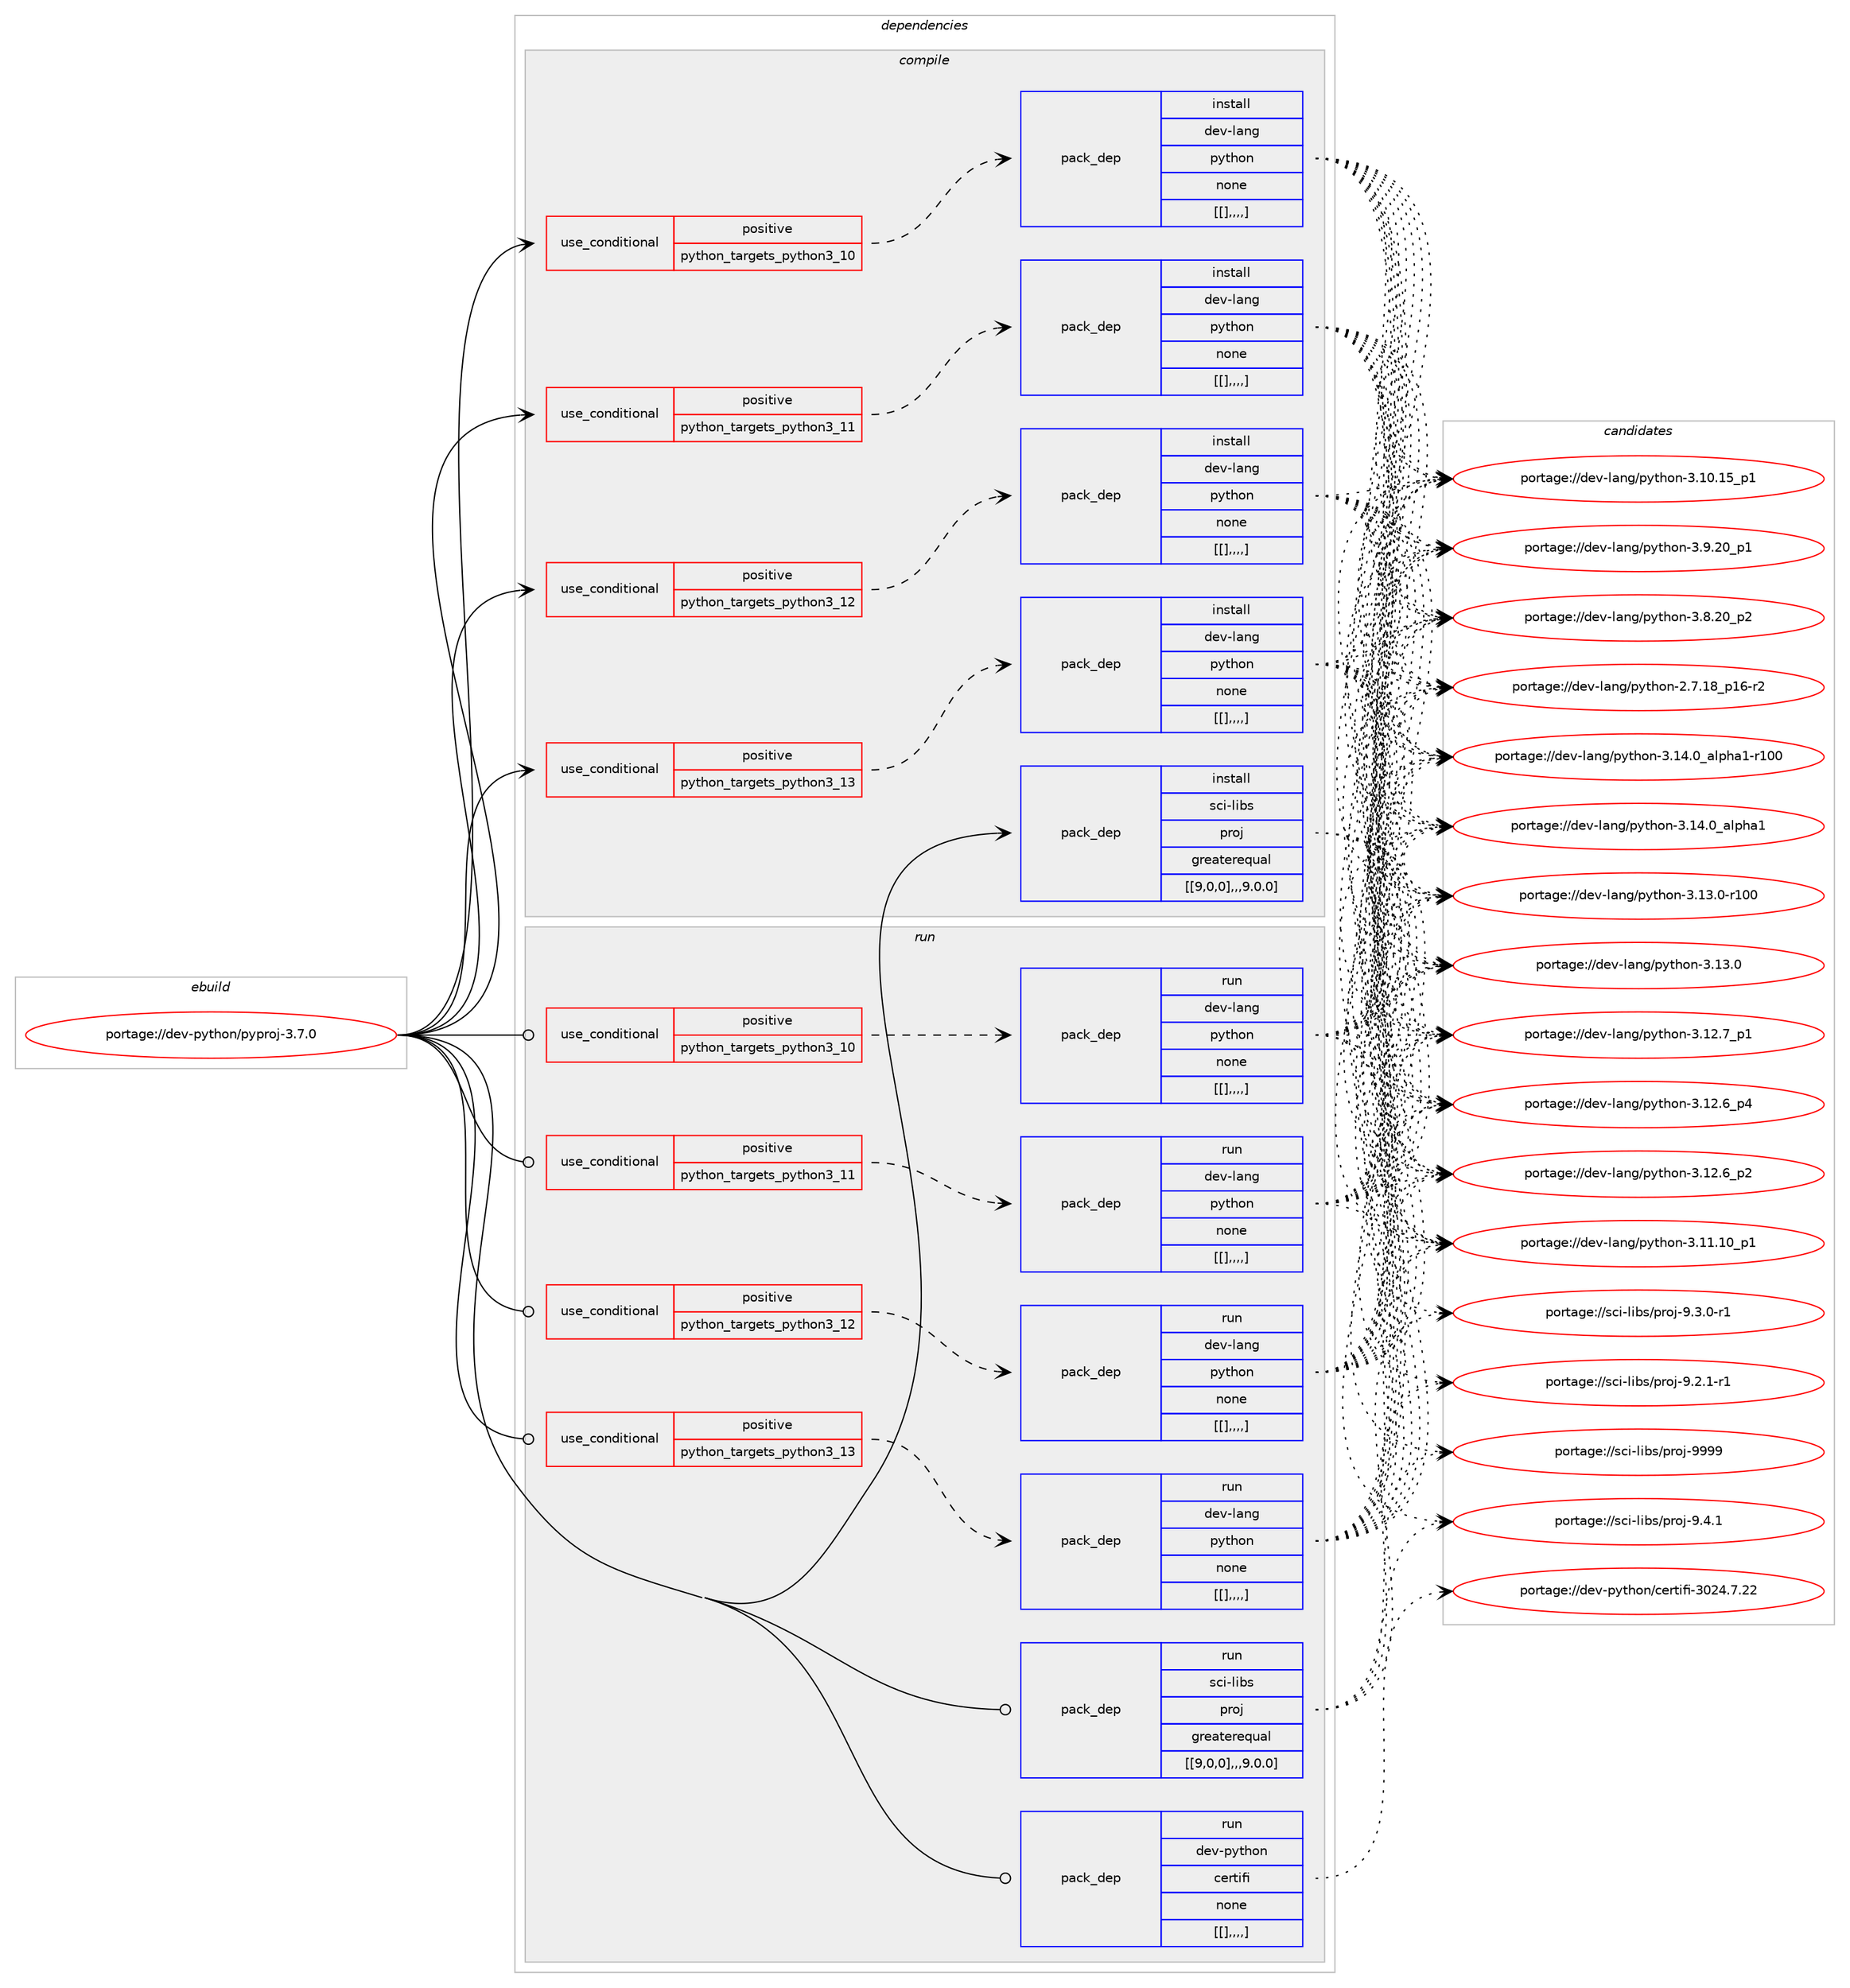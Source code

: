 digraph prolog {

# *************
# Graph options
# *************

newrank=true;
concentrate=true;
compound=true;
graph [rankdir=LR,fontname=Helvetica,fontsize=10,ranksep=1.5];#, ranksep=2.5, nodesep=0.2];
edge  [arrowhead=vee];
node  [fontname=Helvetica,fontsize=10];

# **********
# The ebuild
# **********

subgraph cluster_leftcol {
color=gray;
label=<<i>ebuild</i>>;
id [label="portage://dev-python/pyproj-3.7.0", color=red, width=4, href="../dev-python/pyproj-3.7.0.svg"];
}

# ****************
# The dependencies
# ****************

subgraph cluster_midcol {
color=gray;
label=<<i>dependencies</i>>;
subgraph cluster_compile {
fillcolor="#eeeeee";
style=filled;
label=<<i>compile</i>>;
subgraph cond39936 {
dependency164258 [label=<<TABLE BORDER="0" CELLBORDER="1" CELLSPACING="0" CELLPADDING="4"><TR><TD ROWSPAN="3" CELLPADDING="10">use_conditional</TD></TR><TR><TD>positive</TD></TR><TR><TD>python_targets_python3_10</TD></TR></TABLE>>, shape=none, color=red];
subgraph pack122962 {
dependency164281 [label=<<TABLE BORDER="0" CELLBORDER="1" CELLSPACING="0" CELLPADDING="4" WIDTH="220"><TR><TD ROWSPAN="6" CELLPADDING="30">pack_dep</TD></TR><TR><TD WIDTH="110">install</TD></TR><TR><TD>dev-lang</TD></TR><TR><TD>python</TD></TR><TR><TD>none</TD></TR><TR><TD>[[],,,,]</TD></TR></TABLE>>, shape=none, color=blue];
}
dependency164258:e -> dependency164281:w [weight=20,style="dashed",arrowhead="vee"];
}
id:e -> dependency164258:w [weight=20,style="solid",arrowhead="vee"];
subgraph cond39997 {
dependency164305 [label=<<TABLE BORDER="0" CELLBORDER="1" CELLSPACING="0" CELLPADDING="4"><TR><TD ROWSPAN="3" CELLPADDING="10">use_conditional</TD></TR><TR><TD>positive</TD></TR><TR><TD>python_targets_python3_11</TD></TR></TABLE>>, shape=none, color=red];
subgraph pack122977 {
dependency164307 [label=<<TABLE BORDER="0" CELLBORDER="1" CELLSPACING="0" CELLPADDING="4" WIDTH="220"><TR><TD ROWSPAN="6" CELLPADDING="30">pack_dep</TD></TR><TR><TD WIDTH="110">install</TD></TR><TR><TD>dev-lang</TD></TR><TR><TD>python</TD></TR><TR><TD>none</TD></TR><TR><TD>[[],,,,]</TD></TR></TABLE>>, shape=none, color=blue];
}
dependency164305:e -> dependency164307:w [weight=20,style="dashed",arrowhead="vee"];
}
id:e -> dependency164305:w [weight=20,style="solid",arrowhead="vee"];
subgraph cond40009 {
dependency164329 [label=<<TABLE BORDER="0" CELLBORDER="1" CELLSPACING="0" CELLPADDING="4"><TR><TD ROWSPAN="3" CELLPADDING="10">use_conditional</TD></TR><TR><TD>positive</TD></TR><TR><TD>python_targets_python3_12</TD></TR></TABLE>>, shape=none, color=red];
subgraph pack122998 {
dependency164350 [label=<<TABLE BORDER="0" CELLBORDER="1" CELLSPACING="0" CELLPADDING="4" WIDTH="220"><TR><TD ROWSPAN="6" CELLPADDING="30">pack_dep</TD></TR><TR><TD WIDTH="110">install</TD></TR><TR><TD>dev-lang</TD></TR><TR><TD>python</TD></TR><TR><TD>none</TD></TR><TR><TD>[[],,,,]</TD></TR></TABLE>>, shape=none, color=blue];
}
dependency164329:e -> dependency164350:w [weight=20,style="dashed",arrowhead="vee"];
}
id:e -> dependency164329:w [weight=20,style="solid",arrowhead="vee"];
subgraph cond40057 {
dependency164458 [label=<<TABLE BORDER="0" CELLBORDER="1" CELLSPACING="0" CELLPADDING="4"><TR><TD ROWSPAN="3" CELLPADDING="10">use_conditional</TD></TR><TR><TD>positive</TD></TR><TR><TD>python_targets_python3_13</TD></TR></TABLE>>, shape=none, color=red];
subgraph pack123059 {
dependency164462 [label=<<TABLE BORDER="0" CELLBORDER="1" CELLSPACING="0" CELLPADDING="4" WIDTH="220"><TR><TD ROWSPAN="6" CELLPADDING="30">pack_dep</TD></TR><TR><TD WIDTH="110">install</TD></TR><TR><TD>dev-lang</TD></TR><TR><TD>python</TD></TR><TR><TD>none</TD></TR><TR><TD>[[],,,,]</TD></TR></TABLE>>, shape=none, color=blue];
}
dependency164458:e -> dependency164462:w [weight=20,style="dashed",arrowhead="vee"];
}
id:e -> dependency164458:w [weight=20,style="solid",arrowhead="vee"];
subgraph pack123064 {
dependency164471 [label=<<TABLE BORDER="0" CELLBORDER="1" CELLSPACING="0" CELLPADDING="4" WIDTH="220"><TR><TD ROWSPAN="6" CELLPADDING="30">pack_dep</TD></TR><TR><TD WIDTH="110">install</TD></TR><TR><TD>sci-libs</TD></TR><TR><TD>proj</TD></TR><TR><TD>greaterequal</TD></TR><TR><TD>[[9,0,0],,,9.0.0]</TD></TR></TABLE>>, shape=none, color=blue];
}
id:e -> dependency164471:w [weight=20,style="solid",arrowhead="vee"];
}
subgraph cluster_compileandrun {
fillcolor="#eeeeee";
style=filled;
label=<<i>compile and run</i>>;
}
subgraph cluster_run {
fillcolor="#eeeeee";
style=filled;
label=<<i>run</i>>;
subgraph cond40084 {
dependency164480 [label=<<TABLE BORDER="0" CELLBORDER="1" CELLSPACING="0" CELLPADDING="4"><TR><TD ROWSPAN="3" CELLPADDING="10">use_conditional</TD></TR><TR><TD>positive</TD></TR><TR><TD>python_targets_python3_10</TD></TR></TABLE>>, shape=none, color=red];
subgraph pack123075 {
dependency164528 [label=<<TABLE BORDER="0" CELLBORDER="1" CELLSPACING="0" CELLPADDING="4" WIDTH="220"><TR><TD ROWSPAN="6" CELLPADDING="30">pack_dep</TD></TR><TR><TD WIDTH="110">run</TD></TR><TR><TD>dev-lang</TD></TR><TR><TD>python</TD></TR><TR><TD>none</TD></TR><TR><TD>[[],,,,]</TD></TR></TABLE>>, shape=none, color=blue];
}
dependency164480:e -> dependency164528:w [weight=20,style="dashed",arrowhead="vee"];
}
id:e -> dependency164480:w [weight=20,style="solid",arrowhead="odot"];
subgraph cond40110 {
dependency164555 [label=<<TABLE BORDER="0" CELLBORDER="1" CELLSPACING="0" CELLPADDING="4"><TR><TD ROWSPAN="3" CELLPADDING="10">use_conditional</TD></TR><TR><TD>positive</TD></TR><TR><TD>python_targets_python3_11</TD></TR></TABLE>>, shape=none, color=red];
subgraph pack123124 {
dependency164611 [label=<<TABLE BORDER="0" CELLBORDER="1" CELLSPACING="0" CELLPADDING="4" WIDTH="220"><TR><TD ROWSPAN="6" CELLPADDING="30">pack_dep</TD></TR><TR><TD WIDTH="110">run</TD></TR><TR><TD>dev-lang</TD></TR><TR><TD>python</TD></TR><TR><TD>none</TD></TR><TR><TD>[[],,,,]</TD></TR></TABLE>>, shape=none, color=blue];
}
dependency164555:e -> dependency164611:w [weight=20,style="dashed",arrowhead="vee"];
}
id:e -> dependency164555:w [weight=20,style="solid",arrowhead="odot"];
subgraph cond40138 {
dependency164617 [label=<<TABLE BORDER="0" CELLBORDER="1" CELLSPACING="0" CELLPADDING="4"><TR><TD ROWSPAN="3" CELLPADDING="10">use_conditional</TD></TR><TR><TD>positive</TD></TR><TR><TD>python_targets_python3_12</TD></TR></TABLE>>, shape=none, color=red];
subgraph pack123180 {
dependency164666 [label=<<TABLE BORDER="0" CELLBORDER="1" CELLSPACING="0" CELLPADDING="4" WIDTH="220"><TR><TD ROWSPAN="6" CELLPADDING="30">pack_dep</TD></TR><TR><TD WIDTH="110">run</TD></TR><TR><TD>dev-lang</TD></TR><TR><TD>python</TD></TR><TR><TD>none</TD></TR><TR><TD>[[],,,,]</TD></TR></TABLE>>, shape=none, color=blue];
}
dependency164617:e -> dependency164666:w [weight=20,style="dashed",arrowhead="vee"];
}
id:e -> dependency164617:w [weight=20,style="solid",arrowhead="odot"];
subgraph cond40160 {
dependency164674 [label=<<TABLE BORDER="0" CELLBORDER="1" CELLSPACING="0" CELLPADDING="4"><TR><TD ROWSPAN="3" CELLPADDING="10">use_conditional</TD></TR><TR><TD>positive</TD></TR><TR><TD>python_targets_python3_13</TD></TR></TABLE>>, shape=none, color=red];
subgraph pack123188 {
dependency164680 [label=<<TABLE BORDER="0" CELLBORDER="1" CELLSPACING="0" CELLPADDING="4" WIDTH="220"><TR><TD ROWSPAN="6" CELLPADDING="30">pack_dep</TD></TR><TR><TD WIDTH="110">run</TD></TR><TR><TD>dev-lang</TD></TR><TR><TD>python</TD></TR><TR><TD>none</TD></TR><TR><TD>[[],,,,]</TD></TR></TABLE>>, shape=none, color=blue];
}
dependency164674:e -> dependency164680:w [weight=20,style="dashed",arrowhead="vee"];
}
id:e -> dependency164674:w [weight=20,style="solid",arrowhead="odot"];
subgraph pack123226 {
dependency164736 [label=<<TABLE BORDER="0" CELLBORDER="1" CELLSPACING="0" CELLPADDING="4" WIDTH="220"><TR><TD ROWSPAN="6" CELLPADDING="30">pack_dep</TD></TR><TR><TD WIDTH="110">run</TD></TR><TR><TD>dev-python</TD></TR><TR><TD>certifi</TD></TR><TR><TD>none</TD></TR><TR><TD>[[],,,,]</TD></TR></TABLE>>, shape=none, color=blue];
}
id:e -> dependency164736:w [weight=20,style="solid",arrowhead="odot"];
subgraph pack123239 {
dependency164758 [label=<<TABLE BORDER="0" CELLBORDER="1" CELLSPACING="0" CELLPADDING="4" WIDTH="220"><TR><TD ROWSPAN="6" CELLPADDING="30">pack_dep</TD></TR><TR><TD WIDTH="110">run</TD></TR><TR><TD>sci-libs</TD></TR><TR><TD>proj</TD></TR><TR><TD>greaterequal</TD></TR><TR><TD>[[9,0,0],,,9.0.0]</TD></TR></TABLE>>, shape=none, color=blue];
}
id:e -> dependency164758:w [weight=20,style="solid",arrowhead="odot"];
}
}

# **************
# The candidates
# **************

subgraph cluster_choices {
rank=same;
color=gray;
label=<<i>candidates</i>>;

subgraph choice122904 {
color=black;
nodesep=1;
choice100101118451089711010347112121116104111110455146495246489597108112104974945114494848 [label="portage://dev-lang/python-3.14.0_alpha1-r100", color=red, width=4,href="../dev-lang/python-3.14.0_alpha1-r100.svg"];
choice1001011184510897110103471121211161041111104551464952464895971081121049749 [label="portage://dev-lang/python-3.14.0_alpha1", color=red, width=4,href="../dev-lang/python-3.14.0_alpha1.svg"];
choice1001011184510897110103471121211161041111104551464951464845114494848 [label="portage://dev-lang/python-3.13.0-r100", color=red, width=4,href="../dev-lang/python-3.13.0-r100.svg"];
choice10010111845108971101034711212111610411111045514649514648 [label="portage://dev-lang/python-3.13.0", color=red, width=4,href="../dev-lang/python-3.13.0.svg"];
choice100101118451089711010347112121116104111110455146495046559511249 [label="portage://dev-lang/python-3.12.7_p1", color=red, width=4,href="../dev-lang/python-3.12.7_p1.svg"];
choice100101118451089711010347112121116104111110455146495046549511252 [label="portage://dev-lang/python-3.12.6_p4", color=red, width=4,href="../dev-lang/python-3.12.6_p4.svg"];
choice100101118451089711010347112121116104111110455146495046549511250 [label="portage://dev-lang/python-3.12.6_p2", color=red, width=4,href="../dev-lang/python-3.12.6_p2.svg"];
choice10010111845108971101034711212111610411111045514649494649489511249 [label="portage://dev-lang/python-3.11.10_p1", color=red, width=4,href="../dev-lang/python-3.11.10_p1.svg"];
choice10010111845108971101034711212111610411111045514649484649539511249 [label="portage://dev-lang/python-3.10.15_p1", color=red, width=4,href="../dev-lang/python-3.10.15_p1.svg"];
choice100101118451089711010347112121116104111110455146574650489511249 [label="portage://dev-lang/python-3.9.20_p1", color=red, width=4,href="../dev-lang/python-3.9.20_p1.svg"];
choice100101118451089711010347112121116104111110455146564650489511250 [label="portage://dev-lang/python-3.8.20_p2", color=red, width=4,href="../dev-lang/python-3.8.20_p2.svg"];
choice100101118451089711010347112121116104111110455046554649569511249544511450 [label="portage://dev-lang/python-2.7.18_p16-r2", color=red, width=4,href="../dev-lang/python-2.7.18_p16-r2.svg"];
dependency164281:e -> choice100101118451089711010347112121116104111110455146495246489597108112104974945114494848:w [style=dotted,weight="100"];
dependency164281:e -> choice1001011184510897110103471121211161041111104551464952464895971081121049749:w [style=dotted,weight="100"];
dependency164281:e -> choice1001011184510897110103471121211161041111104551464951464845114494848:w [style=dotted,weight="100"];
dependency164281:e -> choice10010111845108971101034711212111610411111045514649514648:w [style=dotted,weight="100"];
dependency164281:e -> choice100101118451089711010347112121116104111110455146495046559511249:w [style=dotted,weight="100"];
dependency164281:e -> choice100101118451089711010347112121116104111110455146495046549511252:w [style=dotted,weight="100"];
dependency164281:e -> choice100101118451089711010347112121116104111110455146495046549511250:w [style=dotted,weight="100"];
dependency164281:e -> choice10010111845108971101034711212111610411111045514649494649489511249:w [style=dotted,weight="100"];
dependency164281:e -> choice10010111845108971101034711212111610411111045514649484649539511249:w [style=dotted,weight="100"];
dependency164281:e -> choice100101118451089711010347112121116104111110455146574650489511249:w [style=dotted,weight="100"];
dependency164281:e -> choice100101118451089711010347112121116104111110455146564650489511250:w [style=dotted,weight="100"];
dependency164281:e -> choice100101118451089711010347112121116104111110455046554649569511249544511450:w [style=dotted,weight="100"];
}
subgraph choice122933 {
color=black;
nodesep=1;
choice100101118451089711010347112121116104111110455146495246489597108112104974945114494848 [label="portage://dev-lang/python-3.14.0_alpha1-r100", color=red, width=4,href="../dev-lang/python-3.14.0_alpha1-r100.svg"];
choice1001011184510897110103471121211161041111104551464952464895971081121049749 [label="portage://dev-lang/python-3.14.0_alpha1", color=red, width=4,href="../dev-lang/python-3.14.0_alpha1.svg"];
choice1001011184510897110103471121211161041111104551464951464845114494848 [label="portage://dev-lang/python-3.13.0-r100", color=red, width=4,href="../dev-lang/python-3.13.0-r100.svg"];
choice10010111845108971101034711212111610411111045514649514648 [label="portage://dev-lang/python-3.13.0", color=red, width=4,href="../dev-lang/python-3.13.0.svg"];
choice100101118451089711010347112121116104111110455146495046559511249 [label="portage://dev-lang/python-3.12.7_p1", color=red, width=4,href="../dev-lang/python-3.12.7_p1.svg"];
choice100101118451089711010347112121116104111110455146495046549511252 [label="portage://dev-lang/python-3.12.6_p4", color=red, width=4,href="../dev-lang/python-3.12.6_p4.svg"];
choice100101118451089711010347112121116104111110455146495046549511250 [label="portage://dev-lang/python-3.12.6_p2", color=red, width=4,href="../dev-lang/python-3.12.6_p2.svg"];
choice10010111845108971101034711212111610411111045514649494649489511249 [label="portage://dev-lang/python-3.11.10_p1", color=red, width=4,href="../dev-lang/python-3.11.10_p1.svg"];
choice10010111845108971101034711212111610411111045514649484649539511249 [label="portage://dev-lang/python-3.10.15_p1", color=red, width=4,href="../dev-lang/python-3.10.15_p1.svg"];
choice100101118451089711010347112121116104111110455146574650489511249 [label="portage://dev-lang/python-3.9.20_p1", color=red, width=4,href="../dev-lang/python-3.9.20_p1.svg"];
choice100101118451089711010347112121116104111110455146564650489511250 [label="portage://dev-lang/python-3.8.20_p2", color=red, width=4,href="../dev-lang/python-3.8.20_p2.svg"];
choice100101118451089711010347112121116104111110455046554649569511249544511450 [label="portage://dev-lang/python-2.7.18_p16-r2", color=red, width=4,href="../dev-lang/python-2.7.18_p16-r2.svg"];
dependency164307:e -> choice100101118451089711010347112121116104111110455146495246489597108112104974945114494848:w [style=dotted,weight="100"];
dependency164307:e -> choice1001011184510897110103471121211161041111104551464952464895971081121049749:w [style=dotted,weight="100"];
dependency164307:e -> choice1001011184510897110103471121211161041111104551464951464845114494848:w [style=dotted,weight="100"];
dependency164307:e -> choice10010111845108971101034711212111610411111045514649514648:w [style=dotted,weight="100"];
dependency164307:e -> choice100101118451089711010347112121116104111110455146495046559511249:w [style=dotted,weight="100"];
dependency164307:e -> choice100101118451089711010347112121116104111110455146495046549511252:w [style=dotted,weight="100"];
dependency164307:e -> choice100101118451089711010347112121116104111110455146495046549511250:w [style=dotted,weight="100"];
dependency164307:e -> choice10010111845108971101034711212111610411111045514649494649489511249:w [style=dotted,weight="100"];
dependency164307:e -> choice10010111845108971101034711212111610411111045514649484649539511249:w [style=dotted,weight="100"];
dependency164307:e -> choice100101118451089711010347112121116104111110455146574650489511249:w [style=dotted,weight="100"];
dependency164307:e -> choice100101118451089711010347112121116104111110455146564650489511250:w [style=dotted,weight="100"];
dependency164307:e -> choice100101118451089711010347112121116104111110455046554649569511249544511450:w [style=dotted,weight="100"];
}
subgraph choice122973 {
color=black;
nodesep=1;
choice100101118451089711010347112121116104111110455146495246489597108112104974945114494848 [label="portage://dev-lang/python-3.14.0_alpha1-r100", color=red, width=4,href="../dev-lang/python-3.14.0_alpha1-r100.svg"];
choice1001011184510897110103471121211161041111104551464952464895971081121049749 [label="portage://dev-lang/python-3.14.0_alpha1", color=red, width=4,href="../dev-lang/python-3.14.0_alpha1.svg"];
choice1001011184510897110103471121211161041111104551464951464845114494848 [label="portage://dev-lang/python-3.13.0-r100", color=red, width=4,href="../dev-lang/python-3.13.0-r100.svg"];
choice10010111845108971101034711212111610411111045514649514648 [label="portage://dev-lang/python-3.13.0", color=red, width=4,href="../dev-lang/python-3.13.0.svg"];
choice100101118451089711010347112121116104111110455146495046559511249 [label="portage://dev-lang/python-3.12.7_p1", color=red, width=4,href="../dev-lang/python-3.12.7_p1.svg"];
choice100101118451089711010347112121116104111110455146495046549511252 [label="portage://dev-lang/python-3.12.6_p4", color=red, width=4,href="../dev-lang/python-3.12.6_p4.svg"];
choice100101118451089711010347112121116104111110455146495046549511250 [label="portage://dev-lang/python-3.12.6_p2", color=red, width=4,href="../dev-lang/python-3.12.6_p2.svg"];
choice10010111845108971101034711212111610411111045514649494649489511249 [label="portage://dev-lang/python-3.11.10_p1", color=red, width=4,href="../dev-lang/python-3.11.10_p1.svg"];
choice10010111845108971101034711212111610411111045514649484649539511249 [label="portage://dev-lang/python-3.10.15_p1", color=red, width=4,href="../dev-lang/python-3.10.15_p1.svg"];
choice100101118451089711010347112121116104111110455146574650489511249 [label="portage://dev-lang/python-3.9.20_p1", color=red, width=4,href="../dev-lang/python-3.9.20_p1.svg"];
choice100101118451089711010347112121116104111110455146564650489511250 [label="portage://dev-lang/python-3.8.20_p2", color=red, width=4,href="../dev-lang/python-3.8.20_p2.svg"];
choice100101118451089711010347112121116104111110455046554649569511249544511450 [label="portage://dev-lang/python-2.7.18_p16-r2", color=red, width=4,href="../dev-lang/python-2.7.18_p16-r2.svg"];
dependency164350:e -> choice100101118451089711010347112121116104111110455146495246489597108112104974945114494848:w [style=dotted,weight="100"];
dependency164350:e -> choice1001011184510897110103471121211161041111104551464952464895971081121049749:w [style=dotted,weight="100"];
dependency164350:e -> choice1001011184510897110103471121211161041111104551464951464845114494848:w [style=dotted,weight="100"];
dependency164350:e -> choice10010111845108971101034711212111610411111045514649514648:w [style=dotted,weight="100"];
dependency164350:e -> choice100101118451089711010347112121116104111110455146495046559511249:w [style=dotted,weight="100"];
dependency164350:e -> choice100101118451089711010347112121116104111110455146495046549511252:w [style=dotted,weight="100"];
dependency164350:e -> choice100101118451089711010347112121116104111110455146495046549511250:w [style=dotted,weight="100"];
dependency164350:e -> choice10010111845108971101034711212111610411111045514649494649489511249:w [style=dotted,weight="100"];
dependency164350:e -> choice10010111845108971101034711212111610411111045514649484649539511249:w [style=dotted,weight="100"];
dependency164350:e -> choice100101118451089711010347112121116104111110455146574650489511249:w [style=dotted,weight="100"];
dependency164350:e -> choice100101118451089711010347112121116104111110455146564650489511250:w [style=dotted,weight="100"];
dependency164350:e -> choice100101118451089711010347112121116104111110455046554649569511249544511450:w [style=dotted,weight="100"];
}
subgraph choice122988 {
color=black;
nodesep=1;
choice100101118451089711010347112121116104111110455146495246489597108112104974945114494848 [label="portage://dev-lang/python-3.14.0_alpha1-r100", color=red, width=4,href="../dev-lang/python-3.14.0_alpha1-r100.svg"];
choice1001011184510897110103471121211161041111104551464952464895971081121049749 [label="portage://dev-lang/python-3.14.0_alpha1", color=red, width=4,href="../dev-lang/python-3.14.0_alpha1.svg"];
choice1001011184510897110103471121211161041111104551464951464845114494848 [label="portage://dev-lang/python-3.13.0-r100", color=red, width=4,href="../dev-lang/python-3.13.0-r100.svg"];
choice10010111845108971101034711212111610411111045514649514648 [label="portage://dev-lang/python-3.13.0", color=red, width=4,href="../dev-lang/python-3.13.0.svg"];
choice100101118451089711010347112121116104111110455146495046559511249 [label="portage://dev-lang/python-3.12.7_p1", color=red, width=4,href="../dev-lang/python-3.12.7_p1.svg"];
choice100101118451089711010347112121116104111110455146495046549511252 [label="portage://dev-lang/python-3.12.6_p4", color=red, width=4,href="../dev-lang/python-3.12.6_p4.svg"];
choice100101118451089711010347112121116104111110455146495046549511250 [label="portage://dev-lang/python-3.12.6_p2", color=red, width=4,href="../dev-lang/python-3.12.6_p2.svg"];
choice10010111845108971101034711212111610411111045514649494649489511249 [label="portage://dev-lang/python-3.11.10_p1", color=red, width=4,href="../dev-lang/python-3.11.10_p1.svg"];
choice10010111845108971101034711212111610411111045514649484649539511249 [label="portage://dev-lang/python-3.10.15_p1", color=red, width=4,href="../dev-lang/python-3.10.15_p1.svg"];
choice100101118451089711010347112121116104111110455146574650489511249 [label="portage://dev-lang/python-3.9.20_p1", color=red, width=4,href="../dev-lang/python-3.9.20_p1.svg"];
choice100101118451089711010347112121116104111110455146564650489511250 [label="portage://dev-lang/python-3.8.20_p2", color=red, width=4,href="../dev-lang/python-3.8.20_p2.svg"];
choice100101118451089711010347112121116104111110455046554649569511249544511450 [label="portage://dev-lang/python-2.7.18_p16-r2", color=red, width=4,href="../dev-lang/python-2.7.18_p16-r2.svg"];
dependency164462:e -> choice100101118451089711010347112121116104111110455146495246489597108112104974945114494848:w [style=dotted,weight="100"];
dependency164462:e -> choice1001011184510897110103471121211161041111104551464952464895971081121049749:w [style=dotted,weight="100"];
dependency164462:e -> choice1001011184510897110103471121211161041111104551464951464845114494848:w [style=dotted,weight="100"];
dependency164462:e -> choice10010111845108971101034711212111610411111045514649514648:w [style=dotted,weight="100"];
dependency164462:e -> choice100101118451089711010347112121116104111110455146495046559511249:w [style=dotted,weight="100"];
dependency164462:e -> choice100101118451089711010347112121116104111110455146495046549511252:w [style=dotted,weight="100"];
dependency164462:e -> choice100101118451089711010347112121116104111110455146495046549511250:w [style=dotted,weight="100"];
dependency164462:e -> choice10010111845108971101034711212111610411111045514649494649489511249:w [style=dotted,weight="100"];
dependency164462:e -> choice10010111845108971101034711212111610411111045514649484649539511249:w [style=dotted,weight="100"];
dependency164462:e -> choice100101118451089711010347112121116104111110455146574650489511249:w [style=dotted,weight="100"];
dependency164462:e -> choice100101118451089711010347112121116104111110455146564650489511250:w [style=dotted,weight="100"];
dependency164462:e -> choice100101118451089711010347112121116104111110455046554649569511249544511450:w [style=dotted,weight="100"];
}
subgraph choice123001 {
color=black;
nodesep=1;
choice115991054510810598115471121141111064557575757 [label="portage://sci-libs/proj-9999", color=red, width=4,href="../sci-libs/proj-9999.svg"];
choice11599105451081059811547112114111106455746524649 [label="portage://sci-libs/proj-9.4.1", color=red, width=4,href="../sci-libs/proj-9.4.1.svg"];
choice115991054510810598115471121141111064557465146484511449 [label="portage://sci-libs/proj-9.3.0-r1", color=red, width=4,href="../sci-libs/proj-9.3.0-r1.svg"];
choice115991054510810598115471121141111064557465046494511449 [label="portage://sci-libs/proj-9.2.1-r1", color=red, width=4,href="../sci-libs/proj-9.2.1-r1.svg"];
dependency164471:e -> choice115991054510810598115471121141111064557575757:w [style=dotted,weight="100"];
dependency164471:e -> choice11599105451081059811547112114111106455746524649:w [style=dotted,weight="100"];
dependency164471:e -> choice115991054510810598115471121141111064557465146484511449:w [style=dotted,weight="100"];
dependency164471:e -> choice115991054510810598115471121141111064557465046494511449:w [style=dotted,weight="100"];
}
subgraph choice123006 {
color=black;
nodesep=1;
choice100101118451089711010347112121116104111110455146495246489597108112104974945114494848 [label="portage://dev-lang/python-3.14.0_alpha1-r100", color=red, width=4,href="../dev-lang/python-3.14.0_alpha1-r100.svg"];
choice1001011184510897110103471121211161041111104551464952464895971081121049749 [label="portage://dev-lang/python-3.14.0_alpha1", color=red, width=4,href="../dev-lang/python-3.14.0_alpha1.svg"];
choice1001011184510897110103471121211161041111104551464951464845114494848 [label="portage://dev-lang/python-3.13.0-r100", color=red, width=4,href="../dev-lang/python-3.13.0-r100.svg"];
choice10010111845108971101034711212111610411111045514649514648 [label="portage://dev-lang/python-3.13.0", color=red, width=4,href="../dev-lang/python-3.13.0.svg"];
choice100101118451089711010347112121116104111110455146495046559511249 [label="portage://dev-lang/python-3.12.7_p1", color=red, width=4,href="../dev-lang/python-3.12.7_p1.svg"];
choice100101118451089711010347112121116104111110455146495046549511252 [label="portage://dev-lang/python-3.12.6_p4", color=red, width=4,href="../dev-lang/python-3.12.6_p4.svg"];
choice100101118451089711010347112121116104111110455146495046549511250 [label="portage://dev-lang/python-3.12.6_p2", color=red, width=4,href="../dev-lang/python-3.12.6_p2.svg"];
choice10010111845108971101034711212111610411111045514649494649489511249 [label="portage://dev-lang/python-3.11.10_p1", color=red, width=4,href="../dev-lang/python-3.11.10_p1.svg"];
choice10010111845108971101034711212111610411111045514649484649539511249 [label="portage://dev-lang/python-3.10.15_p1", color=red, width=4,href="../dev-lang/python-3.10.15_p1.svg"];
choice100101118451089711010347112121116104111110455146574650489511249 [label="portage://dev-lang/python-3.9.20_p1", color=red, width=4,href="../dev-lang/python-3.9.20_p1.svg"];
choice100101118451089711010347112121116104111110455146564650489511250 [label="portage://dev-lang/python-3.8.20_p2", color=red, width=4,href="../dev-lang/python-3.8.20_p2.svg"];
choice100101118451089711010347112121116104111110455046554649569511249544511450 [label="portage://dev-lang/python-2.7.18_p16-r2", color=red, width=4,href="../dev-lang/python-2.7.18_p16-r2.svg"];
dependency164528:e -> choice100101118451089711010347112121116104111110455146495246489597108112104974945114494848:w [style=dotted,weight="100"];
dependency164528:e -> choice1001011184510897110103471121211161041111104551464952464895971081121049749:w [style=dotted,weight="100"];
dependency164528:e -> choice1001011184510897110103471121211161041111104551464951464845114494848:w [style=dotted,weight="100"];
dependency164528:e -> choice10010111845108971101034711212111610411111045514649514648:w [style=dotted,weight="100"];
dependency164528:e -> choice100101118451089711010347112121116104111110455146495046559511249:w [style=dotted,weight="100"];
dependency164528:e -> choice100101118451089711010347112121116104111110455146495046549511252:w [style=dotted,weight="100"];
dependency164528:e -> choice100101118451089711010347112121116104111110455146495046549511250:w [style=dotted,weight="100"];
dependency164528:e -> choice10010111845108971101034711212111610411111045514649494649489511249:w [style=dotted,weight="100"];
dependency164528:e -> choice10010111845108971101034711212111610411111045514649484649539511249:w [style=dotted,weight="100"];
dependency164528:e -> choice100101118451089711010347112121116104111110455146574650489511249:w [style=dotted,weight="100"];
dependency164528:e -> choice100101118451089711010347112121116104111110455146564650489511250:w [style=dotted,weight="100"];
dependency164528:e -> choice100101118451089711010347112121116104111110455046554649569511249544511450:w [style=dotted,weight="100"];
}
subgraph choice123017 {
color=black;
nodesep=1;
choice100101118451089711010347112121116104111110455146495246489597108112104974945114494848 [label="portage://dev-lang/python-3.14.0_alpha1-r100", color=red, width=4,href="../dev-lang/python-3.14.0_alpha1-r100.svg"];
choice1001011184510897110103471121211161041111104551464952464895971081121049749 [label="portage://dev-lang/python-3.14.0_alpha1", color=red, width=4,href="../dev-lang/python-3.14.0_alpha1.svg"];
choice1001011184510897110103471121211161041111104551464951464845114494848 [label="portage://dev-lang/python-3.13.0-r100", color=red, width=4,href="../dev-lang/python-3.13.0-r100.svg"];
choice10010111845108971101034711212111610411111045514649514648 [label="portage://dev-lang/python-3.13.0", color=red, width=4,href="../dev-lang/python-3.13.0.svg"];
choice100101118451089711010347112121116104111110455146495046559511249 [label="portage://dev-lang/python-3.12.7_p1", color=red, width=4,href="../dev-lang/python-3.12.7_p1.svg"];
choice100101118451089711010347112121116104111110455146495046549511252 [label="portage://dev-lang/python-3.12.6_p4", color=red, width=4,href="../dev-lang/python-3.12.6_p4.svg"];
choice100101118451089711010347112121116104111110455146495046549511250 [label="portage://dev-lang/python-3.12.6_p2", color=red, width=4,href="../dev-lang/python-3.12.6_p2.svg"];
choice10010111845108971101034711212111610411111045514649494649489511249 [label="portage://dev-lang/python-3.11.10_p1", color=red, width=4,href="../dev-lang/python-3.11.10_p1.svg"];
choice10010111845108971101034711212111610411111045514649484649539511249 [label="portage://dev-lang/python-3.10.15_p1", color=red, width=4,href="../dev-lang/python-3.10.15_p1.svg"];
choice100101118451089711010347112121116104111110455146574650489511249 [label="portage://dev-lang/python-3.9.20_p1", color=red, width=4,href="../dev-lang/python-3.9.20_p1.svg"];
choice100101118451089711010347112121116104111110455146564650489511250 [label="portage://dev-lang/python-3.8.20_p2", color=red, width=4,href="../dev-lang/python-3.8.20_p2.svg"];
choice100101118451089711010347112121116104111110455046554649569511249544511450 [label="portage://dev-lang/python-2.7.18_p16-r2", color=red, width=4,href="../dev-lang/python-2.7.18_p16-r2.svg"];
dependency164611:e -> choice100101118451089711010347112121116104111110455146495246489597108112104974945114494848:w [style=dotted,weight="100"];
dependency164611:e -> choice1001011184510897110103471121211161041111104551464952464895971081121049749:w [style=dotted,weight="100"];
dependency164611:e -> choice1001011184510897110103471121211161041111104551464951464845114494848:w [style=dotted,weight="100"];
dependency164611:e -> choice10010111845108971101034711212111610411111045514649514648:w [style=dotted,weight="100"];
dependency164611:e -> choice100101118451089711010347112121116104111110455146495046559511249:w [style=dotted,weight="100"];
dependency164611:e -> choice100101118451089711010347112121116104111110455146495046549511252:w [style=dotted,weight="100"];
dependency164611:e -> choice100101118451089711010347112121116104111110455146495046549511250:w [style=dotted,weight="100"];
dependency164611:e -> choice10010111845108971101034711212111610411111045514649494649489511249:w [style=dotted,weight="100"];
dependency164611:e -> choice10010111845108971101034711212111610411111045514649484649539511249:w [style=dotted,weight="100"];
dependency164611:e -> choice100101118451089711010347112121116104111110455146574650489511249:w [style=dotted,weight="100"];
dependency164611:e -> choice100101118451089711010347112121116104111110455146564650489511250:w [style=dotted,weight="100"];
dependency164611:e -> choice100101118451089711010347112121116104111110455046554649569511249544511450:w [style=dotted,weight="100"];
}
subgraph choice123025 {
color=black;
nodesep=1;
choice100101118451089711010347112121116104111110455146495246489597108112104974945114494848 [label="portage://dev-lang/python-3.14.0_alpha1-r100", color=red, width=4,href="../dev-lang/python-3.14.0_alpha1-r100.svg"];
choice1001011184510897110103471121211161041111104551464952464895971081121049749 [label="portage://dev-lang/python-3.14.0_alpha1", color=red, width=4,href="../dev-lang/python-3.14.0_alpha1.svg"];
choice1001011184510897110103471121211161041111104551464951464845114494848 [label="portage://dev-lang/python-3.13.0-r100", color=red, width=4,href="../dev-lang/python-3.13.0-r100.svg"];
choice10010111845108971101034711212111610411111045514649514648 [label="portage://dev-lang/python-3.13.0", color=red, width=4,href="../dev-lang/python-3.13.0.svg"];
choice100101118451089711010347112121116104111110455146495046559511249 [label="portage://dev-lang/python-3.12.7_p1", color=red, width=4,href="../dev-lang/python-3.12.7_p1.svg"];
choice100101118451089711010347112121116104111110455146495046549511252 [label="portage://dev-lang/python-3.12.6_p4", color=red, width=4,href="../dev-lang/python-3.12.6_p4.svg"];
choice100101118451089711010347112121116104111110455146495046549511250 [label="portage://dev-lang/python-3.12.6_p2", color=red, width=4,href="../dev-lang/python-3.12.6_p2.svg"];
choice10010111845108971101034711212111610411111045514649494649489511249 [label="portage://dev-lang/python-3.11.10_p1", color=red, width=4,href="../dev-lang/python-3.11.10_p1.svg"];
choice10010111845108971101034711212111610411111045514649484649539511249 [label="portage://dev-lang/python-3.10.15_p1", color=red, width=4,href="../dev-lang/python-3.10.15_p1.svg"];
choice100101118451089711010347112121116104111110455146574650489511249 [label="portage://dev-lang/python-3.9.20_p1", color=red, width=4,href="../dev-lang/python-3.9.20_p1.svg"];
choice100101118451089711010347112121116104111110455146564650489511250 [label="portage://dev-lang/python-3.8.20_p2", color=red, width=4,href="../dev-lang/python-3.8.20_p2.svg"];
choice100101118451089711010347112121116104111110455046554649569511249544511450 [label="portage://dev-lang/python-2.7.18_p16-r2", color=red, width=4,href="../dev-lang/python-2.7.18_p16-r2.svg"];
dependency164666:e -> choice100101118451089711010347112121116104111110455146495246489597108112104974945114494848:w [style=dotted,weight="100"];
dependency164666:e -> choice1001011184510897110103471121211161041111104551464952464895971081121049749:w [style=dotted,weight="100"];
dependency164666:e -> choice1001011184510897110103471121211161041111104551464951464845114494848:w [style=dotted,weight="100"];
dependency164666:e -> choice10010111845108971101034711212111610411111045514649514648:w [style=dotted,weight="100"];
dependency164666:e -> choice100101118451089711010347112121116104111110455146495046559511249:w [style=dotted,weight="100"];
dependency164666:e -> choice100101118451089711010347112121116104111110455146495046549511252:w [style=dotted,weight="100"];
dependency164666:e -> choice100101118451089711010347112121116104111110455146495046549511250:w [style=dotted,weight="100"];
dependency164666:e -> choice10010111845108971101034711212111610411111045514649494649489511249:w [style=dotted,weight="100"];
dependency164666:e -> choice10010111845108971101034711212111610411111045514649484649539511249:w [style=dotted,weight="100"];
dependency164666:e -> choice100101118451089711010347112121116104111110455146574650489511249:w [style=dotted,weight="100"];
dependency164666:e -> choice100101118451089711010347112121116104111110455146564650489511250:w [style=dotted,weight="100"];
dependency164666:e -> choice100101118451089711010347112121116104111110455046554649569511249544511450:w [style=dotted,weight="100"];
}
subgraph choice123045 {
color=black;
nodesep=1;
choice100101118451089711010347112121116104111110455146495246489597108112104974945114494848 [label="portage://dev-lang/python-3.14.0_alpha1-r100", color=red, width=4,href="../dev-lang/python-3.14.0_alpha1-r100.svg"];
choice1001011184510897110103471121211161041111104551464952464895971081121049749 [label="portage://dev-lang/python-3.14.0_alpha1", color=red, width=4,href="../dev-lang/python-3.14.0_alpha1.svg"];
choice1001011184510897110103471121211161041111104551464951464845114494848 [label="portage://dev-lang/python-3.13.0-r100", color=red, width=4,href="../dev-lang/python-3.13.0-r100.svg"];
choice10010111845108971101034711212111610411111045514649514648 [label="portage://dev-lang/python-3.13.0", color=red, width=4,href="../dev-lang/python-3.13.0.svg"];
choice100101118451089711010347112121116104111110455146495046559511249 [label="portage://dev-lang/python-3.12.7_p1", color=red, width=4,href="../dev-lang/python-3.12.7_p1.svg"];
choice100101118451089711010347112121116104111110455146495046549511252 [label="portage://dev-lang/python-3.12.6_p4", color=red, width=4,href="../dev-lang/python-3.12.6_p4.svg"];
choice100101118451089711010347112121116104111110455146495046549511250 [label="portage://dev-lang/python-3.12.6_p2", color=red, width=4,href="../dev-lang/python-3.12.6_p2.svg"];
choice10010111845108971101034711212111610411111045514649494649489511249 [label="portage://dev-lang/python-3.11.10_p1", color=red, width=4,href="../dev-lang/python-3.11.10_p1.svg"];
choice10010111845108971101034711212111610411111045514649484649539511249 [label="portage://dev-lang/python-3.10.15_p1", color=red, width=4,href="../dev-lang/python-3.10.15_p1.svg"];
choice100101118451089711010347112121116104111110455146574650489511249 [label="portage://dev-lang/python-3.9.20_p1", color=red, width=4,href="../dev-lang/python-3.9.20_p1.svg"];
choice100101118451089711010347112121116104111110455146564650489511250 [label="portage://dev-lang/python-3.8.20_p2", color=red, width=4,href="../dev-lang/python-3.8.20_p2.svg"];
choice100101118451089711010347112121116104111110455046554649569511249544511450 [label="portage://dev-lang/python-2.7.18_p16-r2", color=red, width=4,href="../dev-lang/python-2.7.18_p16-r2.svg"];
dependency164680:e -> choice100101118451089711010347112121116104111110455146495246489597108112104974945114494848:w [style=dotted,weight="100"];
dependency164680:e -> choice1001011184510897110103471121211161041111104551464952464895971081121049749:w [style=dotted,weight="100"];
dependency164680:e -> choice1001011184510897110103471121211161041111104551464951464845114494848:w [style=dotted,weight="100"];
dependency164680:e -> choice10010111845108971101034711212111610411111045514649514648:w [style=dotted,weight="100"];
dependency164680:e -> choice100101118451089711010347112121116104111110455146495046559511249:w [style=dotted,weight="100"];
dependency164680:e -> choice100101118451089711010347112121116104111110455146495046549511252:w [style=dotted,weight="100"];
dependency164680:e -> choice100101118451089711010347112121116104111110455146495046549511250:w [style=dotted,weight="100"];
dependency164680:e -> choice10010111845108971101034711212111610411111045514649494649489511249:w [style=dotted,weight="100"];
dependency164680:e -> choice10010111845108971101034711212111610411111045514649484649539511249:w [style=dotted,weight="100"];
dependency164680:e -> choice100101118451089711010347112121116104111110455146574650489511249:w [style=dotted,weight="100"];
dependency164680:e -> choice100101118451089711010347112121116104111110455146564650489511250:w [style=dotted,weight="100"];
dependency164680:e -> choice100101118451089711010347112121116104111110455046554649569511249544511450:w [style=dotted,weight="100"];
}
subgraph choice123053 {
color=black;
nodesep=1;
choice10010111845112121116104111110479910111411610510210545514850524655465050 [label="portage://dev-python/certifi-3024.7.22", color=red, width=4,href="../dev-python/certifi-3024.7.22.svg"];
dependency164736:e -> choice10010111845112121116104111110479910111411610510210545514850524655465050:w [style=dotted,weight="100"];
}
subgraph choice123055 {
color=black;
nodesep=1;
choice115991054510810598115471121141111064557575757 [label="portage://sci-libs/proj-9999", color=red, width=4,href="../sci-libs/proj-9999.svg"];
choice11599105451081059811547112114111106455746524649 [label="portage://sci-libs/proj-9.4.1", color=red, width=4,href="../sci-libs/proj-9.4.1.svg"];
choice115991054510810598115471121141111064557465146484511449 [label="portage://sci-libs/proj-9.3.0-r1", color=red, width=4,href="../sci-libs/proj-9.3.0-r1.svg"];
choice115991054510810598115471121141111064557465046494511449 [label="portage://sci-libs/proj-9.2.1-r1", color=red, width=4,href="../sci-libs/proj-9.2.1-r1.svg"];
dependency164758:e -> choice115991054510810598115471121141111064557575757:w [style=dotted,weight="100"];
dependency164758:e -> choice11599105451081059811547112114111106455746524649:w [style=dotted,weight="100"];
dependency164758:e -> choice115991054510810598115471121141111064557465146484511449:w [style=dotted,weight="100"];
dependency164758:e -> choice115991054510810598115471121141111064557465046494511449:w [style=dotted,weight="100"];
}
}

}
